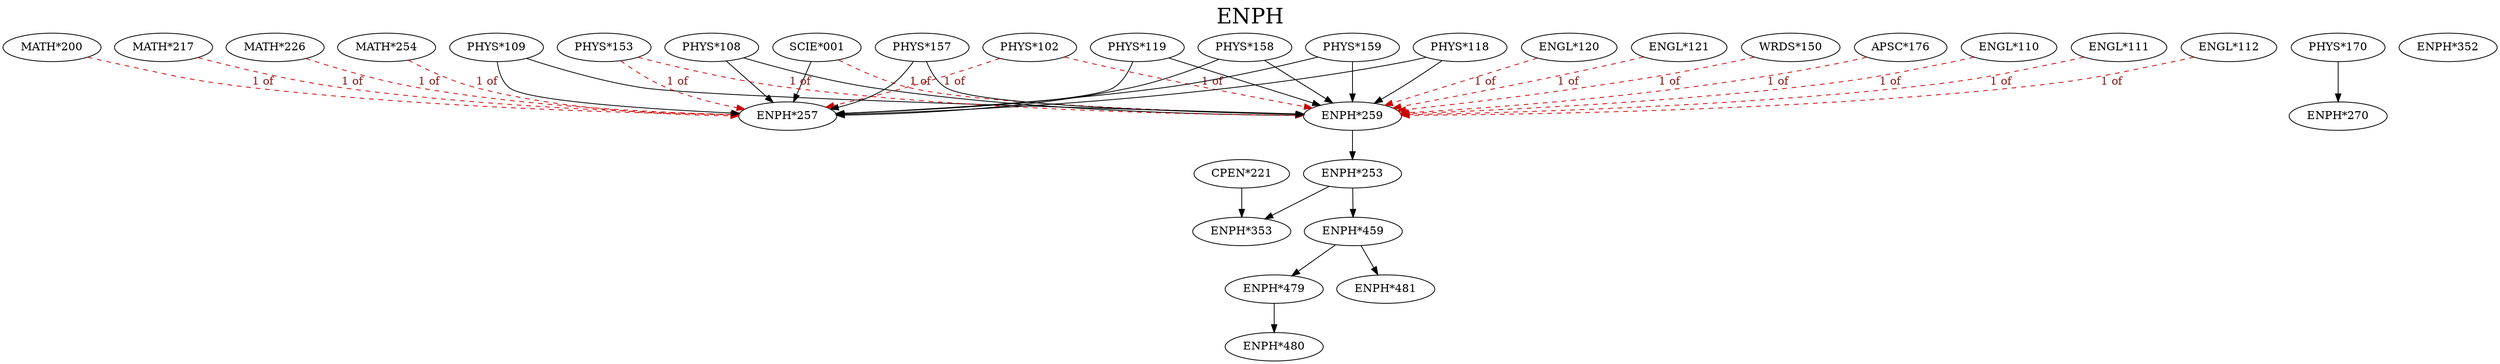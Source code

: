 digraph ENPH {
labelloc = "t";
label = "ENPH"
fontsize = 27;
"ENPH*259" -> "ENPH*253" [style=solid]
"SCIE*001" -> "ENPH*257" [style=solid]
"MATH*200" -> "ENPH*257" [style=dashed] [label="1 of", fontcolor=firebrick4] [color=red3]
"MATH*217" -> "ENPH*257" [style=dashed] [label="1 of", fontcolor=firebrick4] [color=red3]
"MATH*226" -> "ENPH*257" [style=dashed] [label="1 of", fontcolor=firebrick4] [color=red3]
"MATH*254" -> "ENPH*257" [style=dashed] [label="1 of", fontcolor=firebrick4] [color=red3]
"PHYS*108" -> "ENPH*257"
"PHYS*109" -> "ENPH*257"
"PHYS*102" -> "ENPH*257" [style=dashed] [label="1 of", fontcolor=firebrick4] [color=red3]
"PHYS*153" -> "ENPH*257" [style=dashed] [label="1 of", fontcolor=firebrick4] [color=red3]
"PHYS*157" -> "ENPH*257"
"PHYS*158" -> "ENPH*257"
"PHYS*159" -> "ENPH*257"
"PHYS*118" -> "ENPH*257"
"PHYS*119" -> "ENPH*257"
"APSC*176" -> "ENPH*259" [style=dashed] [label="1 of", fontcolor=firebrick4] [color=red3]
"ENGL*110" -> "ENPH*259" [style=dashed] [label="1 of", fontcolor=firebrick4] [color=red3]
"ENGL*111" -> "ENPH*259" [style=dashed] [label="1 of", fontcolor=firebrick4] [color=red3]
"ENGL*112" -> "ENPH*259" [style=dashed] [label="1 of", fontcolor=firebrick4] [color=red3]
"ENGL*120" -> "ENPH*259" [style=dashed] [label="1 of", fontcolor=firebrick4] [color=red3]
"ENGL*121" -> "ENPH*259" [style=dashed] [label="1 of", fontcolor=firebrick4] [color=red3]
"WRDS*150" -> "ENPH*259" [style=dashed] [label="1 of", fontcolor=firebrick4] [color=red3]
"PHYS*108" -> "ENPH*259"
"PHYS*109" -> "ENPH*259"
"PHYS*102" -> "ENPH*259" [style=dashed] [label="1 of", fontcolor=firebrick4] [color=red3]
"PHYS*153" -> "ENPH*259" [style=dashed] [label="1 of", fontcolor=firebrick4] [color=red3]
"SCIE*001" -> "ENPH*259" [style=dashed] [label="1 of", fontcolor=firebrick4] [color=red3]
"PHYS*157" -> "ENPH*259"
"PHYS*158" -> "ENPH*259"
"PHYS*159" -> "ENPH*259"
"PHYS*118" -> "ENPH*259"
"PHYS*119" -> "ENPH*259"
"PHYS*170" -> "ENPH*270" [style=solid]
"ENPH*352"
"ENPH*253" -> "ENPH*353"
"CPEN*221" -> "ENPH*353"
"ENPH*253" -> "ENPH*459" [style=solid]
"ENPH*459" -> "ENPH*479" [style=solid]
"ENPH*479" -> "ENPH*480" [style=solid]
"ENPH*459" -> "ENPH*481" [style=solid]
}

